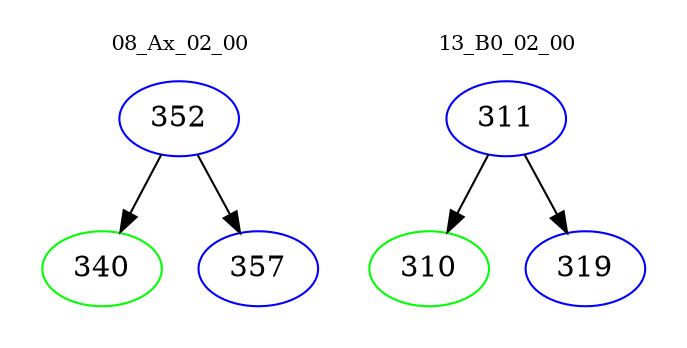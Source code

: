 digraph{
subgraph cluster_0 {
color = white
label = "08_Ax_02_00";
fontsize=10;
T0_352 [label="352", color="blue"]
T0_352 -> T0_340 [color="black"]
T0_340 [label="340", color="green"]
T0_352 -> T0_357 [color="black"]
T0_357 [label="357", color="blue"]
}
subgraph cluster_1 {
color = white
label = "13_B0_02_00";
fontsize=10;
T1_311 [label="311", color="blue"]
T1_311 -> T1_310 [color="black"]
T1_310 [label="310", color="green"]
T1_311 -> T1_319 [color="black"]
T1_319 [label="319", color="blue"]
}
}
